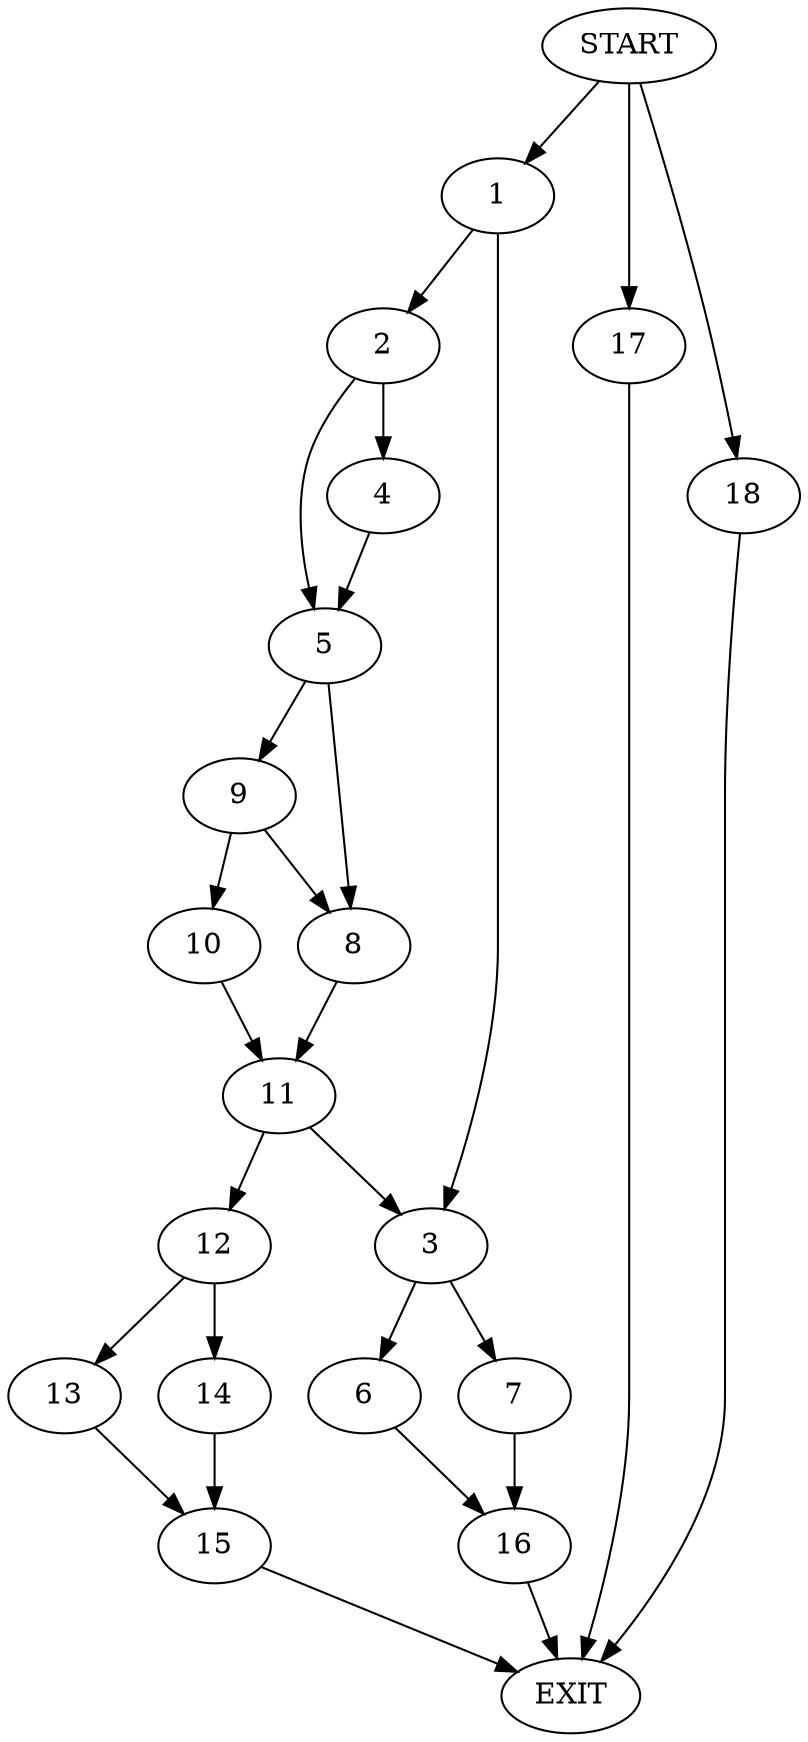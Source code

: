 digraph {
0 [label="START"]
19 [label="EXIT"]
0 -> 1
1 -> 2
1 -> 3
2 -> 4
2 -> 5
3 -> 6
3 -> 7
5 -> 8
5 -> 9
4 -> 5
9 -> 10
9 -> 8
8 -> 11
10 -> 11
11 -> 12
11 -> 3
12 -> 13
12 -> 14
13 -> 15
14 -> 15
15 -> 19
6 -> 16
7 -> 16
16 -> 19
0 -> 17
17 -> 19
0 -> 18
18 -> 19
}
